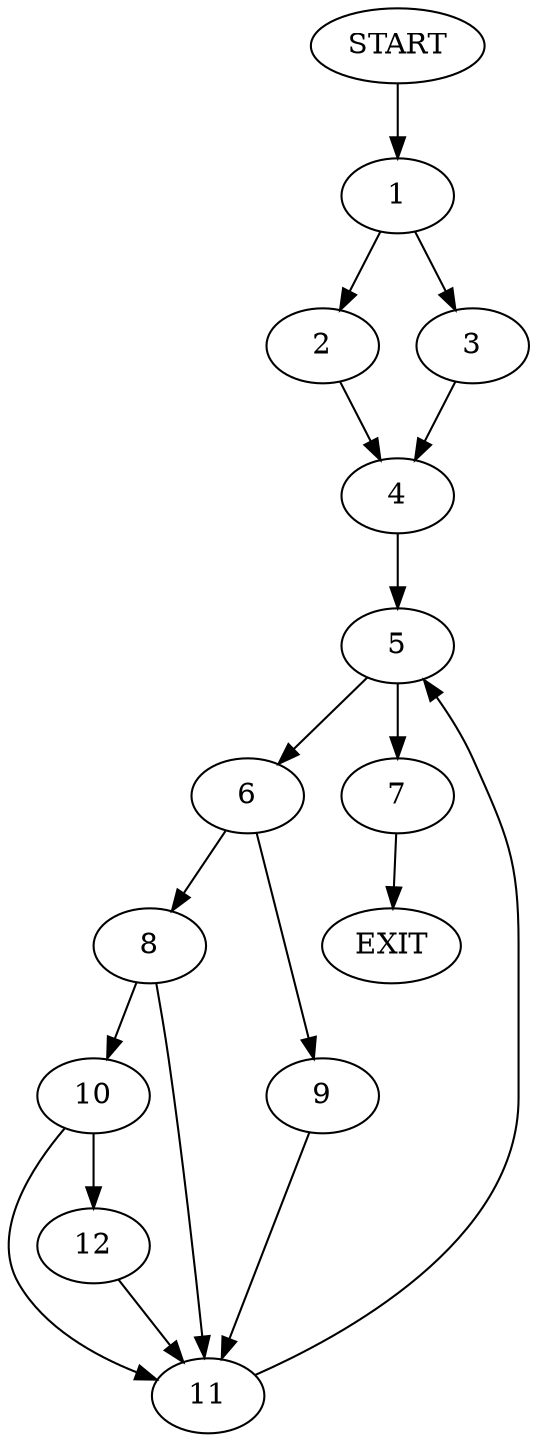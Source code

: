digraph {
0 [label="START"]
13 [label="EXIT"]
0 -> 1
1 -> 2
1 -> 3
3 -> 4
2 -> 4
4 -> 5
5 -> 6
5 -> 7
6 -> 8
6 -> 9
7 -> 13
8 -> 10
8 -> 11
9 -> 11
11 -> 5
10 -> 11
10 -> 12
12 -> 11
}
